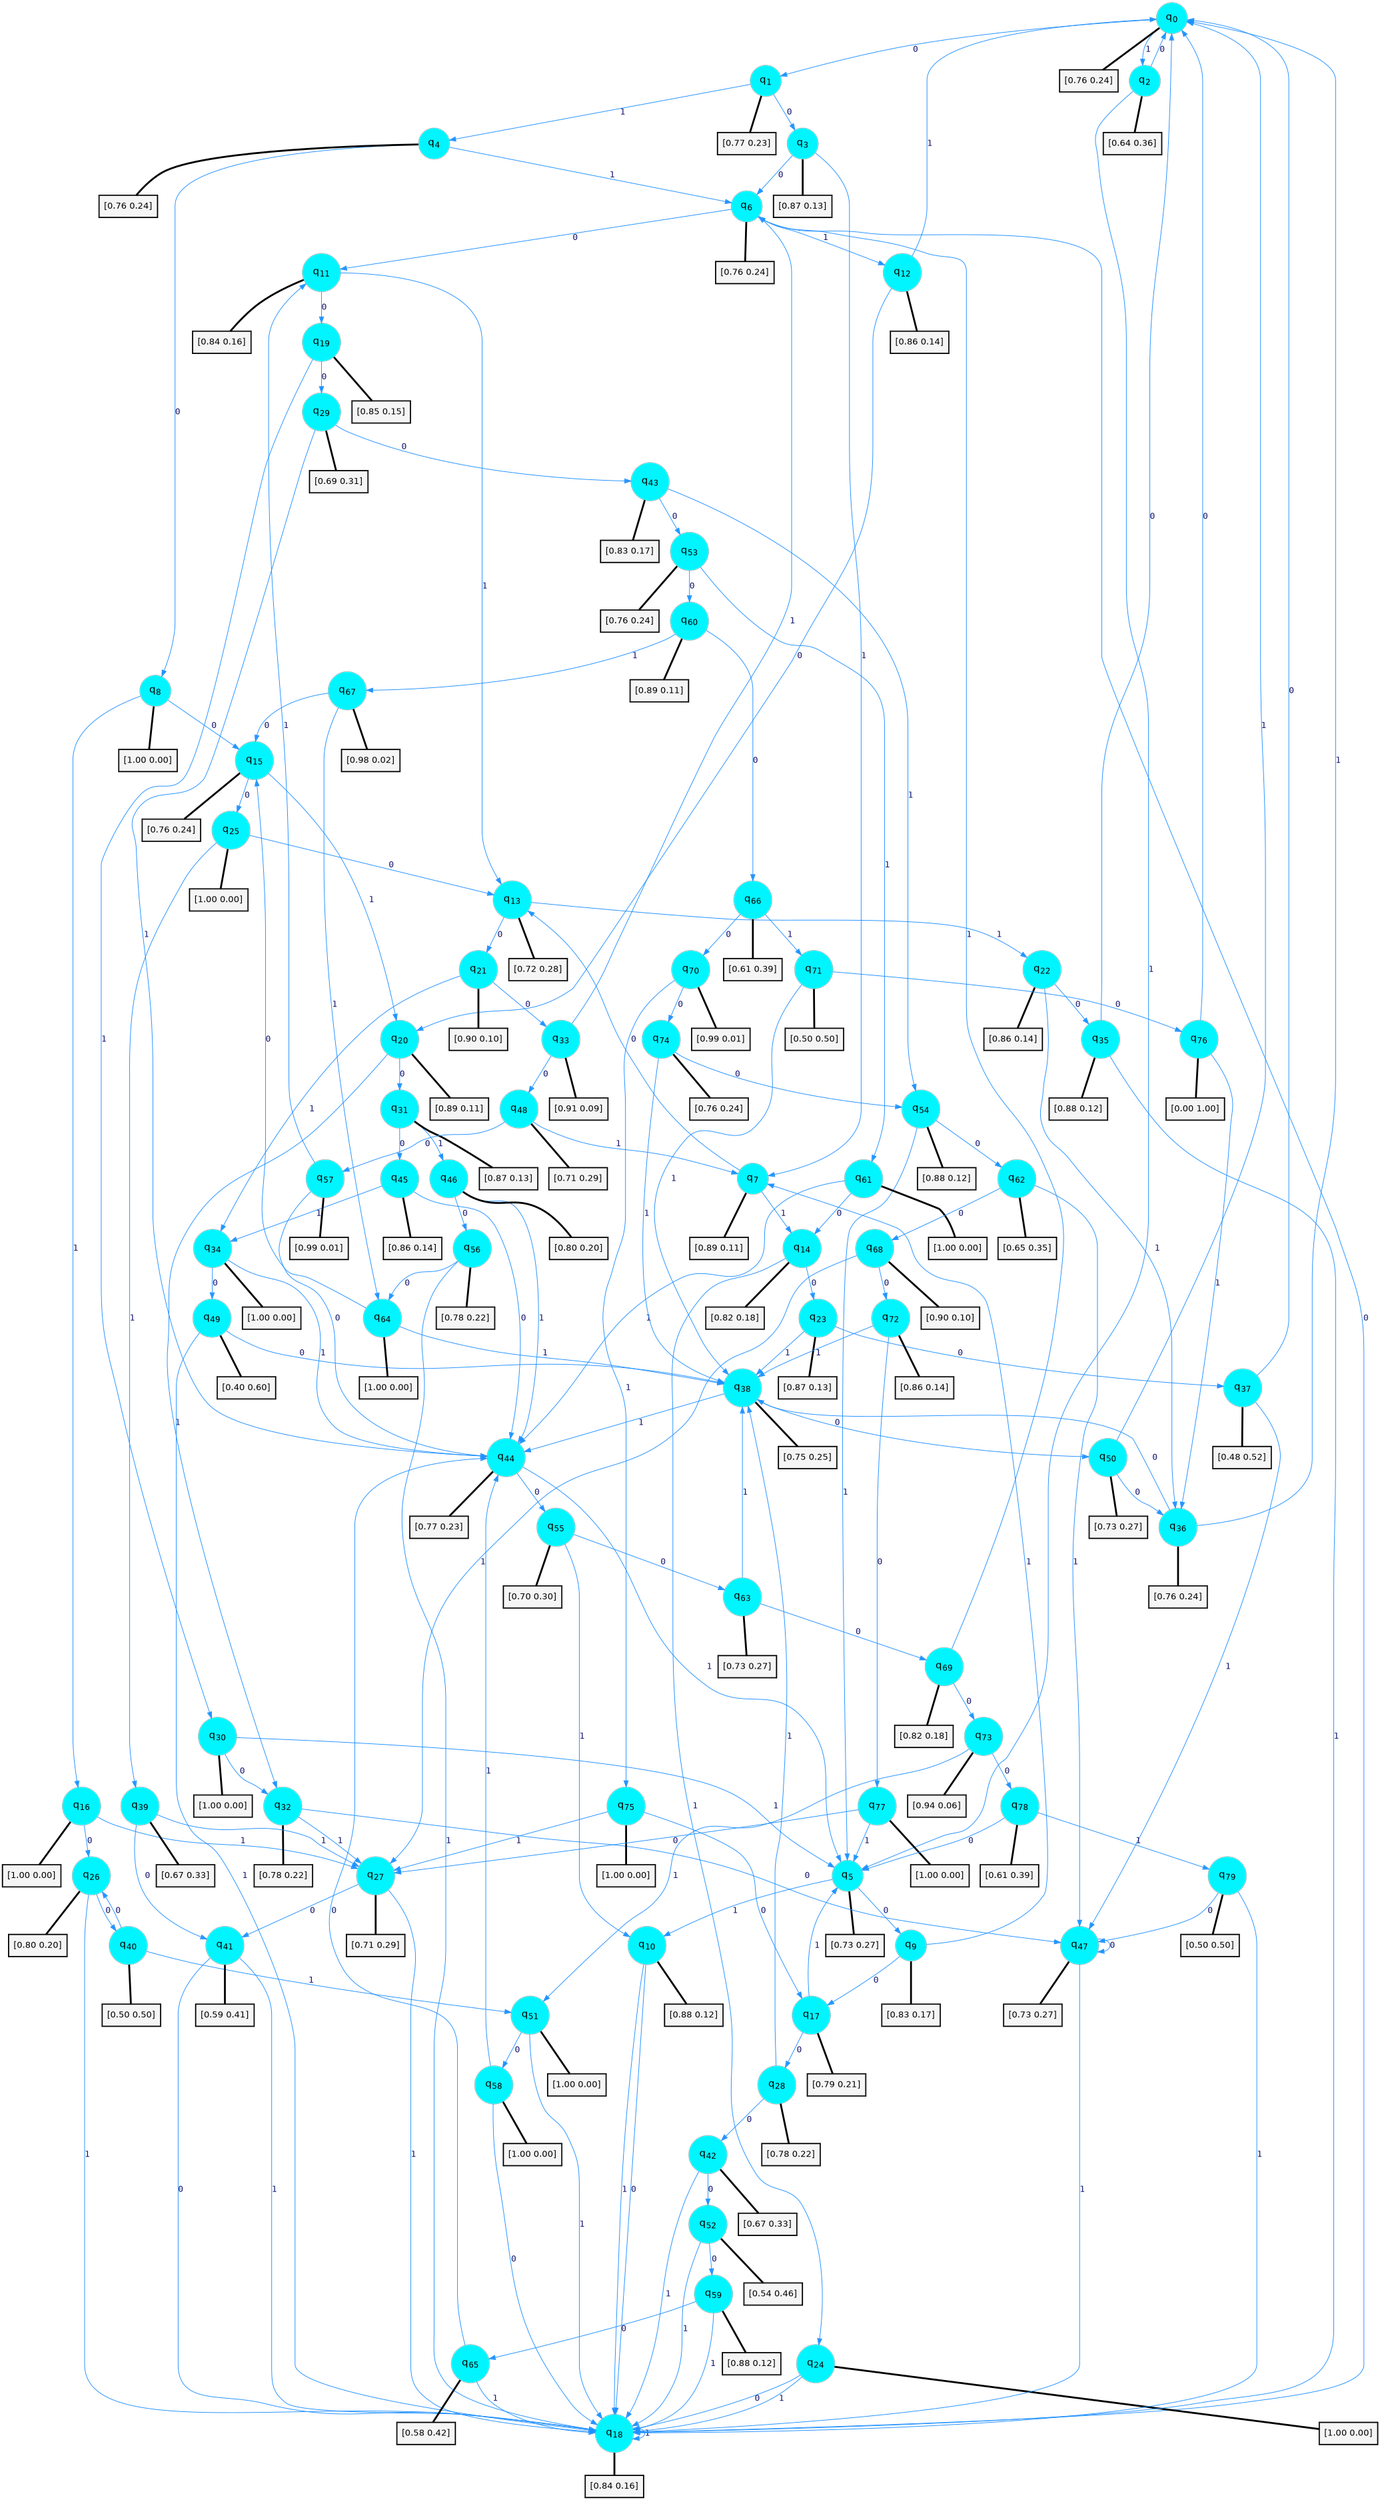 digraph G {
graph [
bgcolor=transparent, dpi=300, rankdir=TD, size="40,25"];
node [
color=gray, fillcolor=turquoise1, fontcolor=black, fontname=Helvetica, fontsize=16, fontweight=bold, shape=circle, style=filled];
edge [
arrowsize=1, color=dodgerblue1, fontcolor=midnightblue, fontname=courier, fontweight=bold, penwidth=1, style=solid, weight=20];
0[label=<q<SUB>0</SUB>>];
1[label=<q<SUB>1</SUB>>];
2[label=<q<SUB>2</SUB>>];
3[label=<q<SUB>3</SUB>>];
4[label=<q<SUB>4</SUB>>];
5[label=<q<SUB>5</SUB>>];
6[label=<q<SUB>6</SUB>>];
7[label=<q<SUB>7</SUB>>];
8[label=<q<SUB>8</SUB>>];
9[label=<q<SUB>9</SUB>>];
10[label=<q<SUB>10</SUB>>];
11[label=<q<SUB>11</SUB>>];
12[label=<q<SUB>12</SUB>>];
13[label=<q<SUB>13</SUB>>];
14[label=<q<SUB>14</SUB>>];
15[label=<q<SUB>15</SUB>>];
16[label=<q<SUB>16</SUB>>];
17[label=<q<SUB>17</SUB>>];
18[label=<q<SUB>18</SUB>>];
19[label=<q<SUB>19</SUB>>];
20[label=<q<SUB>20</SUB>>];
21[label=<q<SUB>21</SUB>>];
22[label=<q<SUB>22</SUB>>];
23[label=<q<SUB>23</SUB>>];
24[label=<q<SUB>24</SUB>>];
25[label=<q<SUB>25</SUB>>];
26[label=<q<SUB>26</SUB>>];
27[label=<q<SUB>27</SUB>>];
28[label=<q<SUB>28</SUB>>];
29[label=<q<SUB>29</SUB>>];
30[label=<q<SUB>30</SUB>>];
31[label=<q<SUB>31</SUB>>];
32[label=<q<SUB>32</SUB>>];
33[label=<q<SUB>33</SUB>>];
34[label=<q<SUB>34</SUB>>];
35[label=<q<SUB>35</SUB>>];
36[label=<q<SUB>36</SUB>>];
37[label=<q<SUB>37</SUB>>];
38[label=<q<SUB>38</SUB>>];
39[label=<q<SUB>39</SUB>>];
40[label=<q<SUB>40</SUB>>];
41[label=<q<SUB>41</SUB>>];
42[label=<q<SUB>42</SUB>>];
43[label=<q<SUB>43</SUB>>];
44[label=<q<SUB>44</SUB>>];
45[label=<q<SUB>45</SUB>>];
46[label=<q<SUB>46</SUB>>];
47[label=<q<SUB>47</SUB>>];
48[label=<q<SUB>48</SUB>>];
49[label=<q<SUB>49</SUB>>];
50[label=<q<SUB>50</SUB>>];
51[label=<q<SUB>51</SUB>>];
52[label=<q<SUB>52</SUB>>];
53[label=<q<SUB>53</SUB>>];
54[label=<q<SUB>54</SUB>>];
55[label=<q<SUB>55</SUB>>];
56[label=<q<SUB>56</SUB>>];
57[label=<q<SUB>57</SUB>>];
58[label=<q<SUB>58</SUB>>];
59[label=<q<SUB>59</SUB>>];
60[label=<q<SUB>60</SUB>>];
61[label=<q<SUB>61</SUB>>];
62[label=<q<SUB>62</SUB>>];
63[label=<q<SUB>63</SUB>>];
64[label=<q<SUB>64</SUB>>];
65[label=<q<SUB>65</SUB>>];
66[label=<q<SUB>66</SUB>>];
67[label=<q<SUB>67</SUB>>];
68[label=<q<SUB>68</SUB>>];
69[label=<q<SUB>69</SUB>>];
70[label=<q<SUB>70</SUB>>];
71[label=<q<SUB>71</SUB>>];
72[label=<q<SUB>72</SUB>>];
73[label=<q<SUB>73</SUB>>];
74[label=<q<SUB>74</SUB>>];
75[label=<q<SUB>75</SUB>>];
76[label=<q<SUB>76</SUB>>];
77[label=<q<SUB>77</SUB>>];
78[label=<q<SUB>78</SUB>>];
79[label=<q<SUB>79</SUB>>];
80[label="[0.76 0.24]", shape=box,fontcolor=black, fontname=Helvetica, fontsize=14, penwidth=2, fillcolor=whitesmoke,color=black];
81[label="[0.77 0.23]", shape=box,fontcolor=black, fontname=Helvetica, fontsize=14, penwidth=2, fillcolor=whitesmoke,color=black];
82[label="[0.64 0.36]", shape=box,fontcolor=black, fontname=Helvetica, fontsize=14, penwidth=2, fillcolor=whitesmoke,color=black];
83[label="[0.87 0.13]", shape=box,fontcolor=black, fontname=Helvetica, fontsize=14, penwidth=2, fillcolor=whitesmoke,color=black];
84[label="[0.76 0.24]", shape=box,fontcolor=black, fontname=Helvetica, fontsize=14, penwidth=2, fillcolor=whitesmoke,color=black];
85[label="[0.73 0.27]", shape=box,fontcolor=black, fontname=Helvetica, fontsize=14, penwidth=2, fillcolor=whitesmoke,color=black];
86[label="[0.76 0.24]", shape=box,fontcolor=black, fontname=Helvetica, fontsize=14, penwidth=2, fillcolor=whitesmoke,color=black];
87[label="[0.89 0.11]", shape=box,fontcolor=black, fontname=Helvetica, fontsize=14, penwidth=2, fillcolor=whitesmoke,color=black];
88[label="[1.00 0.00]", shape=box,fontcolor=black, fontname=Helvetica, fontsize=14, penwidth=2, fillcolor=whitesmoke,color=black];
89[label="[0.83 0.17]", shape=box,fontcolor=black, fontname=Helvetica, fontsize=14, penwidth=2, fillcolor=whitesmoke,color=black];
90[label="[0.88 0.12]", shape=box,fontcolor=black, fontname=Helvetica, fontsize=14, penwidth=2, fillcolor=whitesmoke,color=black];
91[label="[0.84 0.16]", shape=box,fontcolor=black, fontname=Helvetica, fontsize=14, penwidth=2, fillcolor=whitesmoke,color=black];
92[label="[0.86 0.14]", shape=box,fontcolor=black, fontname=Helvetica, fontsize=14, penwidth=2, fillcolor=whitesmoke,color=black];
93[label="[0.72 0.28]", shape=box,fontcolor=black, fontname=Helvetica, fontsize=14, penwidth=2, fillcolor=whitesmoke,color=black];
94[label="[0.82 0.18]", shape=box,fontcolor=black, fontname=Helvetica, fontsize=14, penwidth=2, fillcolor=whitesmoke,color=black];
95[label="[0.76 0.24]", shape=box,fontcolor=black, fontname=Helvetica, fontsize=14, penwidth=2, fillcolor=whitesmoke,color=black];
96[label="[1.00 0.00]", shape=box,fontcolor=black, fontname=Helvetica, fontsize=14, penwidth=2, fillcolor=whitesmoke,color=black];
97[label="[0.79 0.21]", shape=box,fontcolor=black, fontname=Helvetica, fontsize=14, penwidth=2, fillcolor=whitesmoke,color=black];
98[label="[0.84 0.16]", shape=box,fontcolor=black, fontname=Helvetica, fontsize=14, penwidth=2, fillcolor=whitesmoke,color=black];
99[label="[0.85 0.15]", shape=box,fontcolor=black, fontname=Helvetica, fontsize=14, penwidth=2, fillcolor=whitesmoke,color=black];
100[label="[0.89 0.11]", shape=box,fontcolor=black, fontname=Helvetica, fontsize=14, penwidth=2, fillcolor=whitesmoke,color=black];
101[label="[0.90 0.10]", shape=box,fontcolor=black, fontname=Helvetica, fontsize=14, penwidth=2, fillcolor=whitesmoke,color=black];
102[label="[0.86 0.14]", shape=box,fontcolor=black, fontname=Helvetica, fontsize=14, penwidth=2, fillcolor=whitesmoke,color=black];
103[label="[0.87 0.13]", shape=box,fontcolor=black, fontname=Helvetica, fontsize=14, penwidth=2, fillcolor=whitesmoke,color=black];
104[label="[1.00 0.00]", shape=box,fontcolor=black, fontname=Helvetica, fontsize=14, penwidth=2, fillcolor=whitesmoke,color=black];
105[label="[1.00 0.00]", shape=box,fontcolor=black, fontname=Helvetica, fontsize=14, penwidth=2, fillcolor=whitesmoke,color=black];
106[label="[0.80 0.20]", shape=box,fontcolor=black, fontname=Helvetica, fontsize=14, penwidth=2, fillcolor=whitesmoke,color=black];
107[label="[0.71 0.29]", shape=box,fontcolor=black, fontname=Helvetica, fontsize=14, penwidth=2, fillcolor=whitesmoke,color=black];
108[label="[0.78 0.22]", shape=box,fontcolor=black, fontname=Helvetica, fontsize=14, penwidth=2, fillcolor=whitesmoke,color=black];
109[label="[0.69 0.31]", shape=box,fontcolor=black, fontname=Helvetica, fontsize=14, penwidth=2, fillcolor=whitesmoke,color=black];
110[label="[1.00 0.00]", shape=box,fontcolor=black, fontname=Helvetica, fontsize=14, penwidth=2, fillcolor=whitesmoke,color=black];
111[label="[0.87 0.13]", shape=box,fontcolor=black, fontname=Helvetica, fontsize=14, penwidth=2, fillcolor=whitesmoke,color=black];
112[label="[0.78 0.22]", shape=box,fontcolor=black, fontname=Helvetica, fontsize=14, penwidth=2, fillcolor=whitesmoke,color=black];
113[label="[0.91 0.09]", shape=box,fontcolor=black, fontname=Helvetica, fontsize=14, penwidth=2, fillcolor=whitesmoke,color=black];
114[label="[1.00 0.00]", shape=box,fontcolor=black, fontname=Helvetica, fontsize=14, penwidth=2, fillcolor=whitesmoke,color=black];
115[label="[0.88 0.12]", shape=box,fontcolor=black, fontname=Helvetica, fontsize=14, penwidth=2, fillcolor=whitesmoke,color=black];
116[label="[0.76 0.24]", shape=box,fontcolor=black, fontname=Helvetica, fontsize=14, penwidth=2, fillcolor=whitesmoke,color=black];
117[label="[0.48 0.52]", shape=box,fontcolor=black, fontname=Helvetica, fontsize=14, penwidth=2, fillcolor=whitesmoke,color=black];
118[label="[0.75 0.25]", shape=box,fontcolor=black, fontname=Helvetica, fontsize=14, penwidth=2, fillcolor=whitesmoke,color=black];
119[label="[0.67 0.33]", shape=box,fontcolor=black, fontname=Helvetica, fontsize=14, penwidth=2, fillcolor=whitesmoke,color=black];
120[label="[0.50 0.50]", shape=box,fontcolor=black, fontname=Helvetica, fontsize=14, penwidth=2, fillcolor=whitesmoke,color=black];
121[label="[0.59 0.41]", shape=box,fontcolor=black, fontname=Helvetica, fontsize=14, penwidth=2, fillcolor=whitesmoke,color=black];
122[label="[0.67 0.33]", shape=box,fontcolor=black, fontname=Helvetica, fontsize=14, penwidth=2, fillcolor=whitesmoke,color=black];
123[label="[0.83 0.17]", shape=box,fontcolor=black, fontname=Helvetica, fontsize=14, penwidth=2, fillcolor=whitesmoke,color=black];
124[label="[0.77 0.23]", shape=box,fontcolor=black, fontname=Helvetica, fontsize=14, penwidth=2, fillcolor=whitesmoke,color=black];
125[label="[0.86 0.14]", shape=box,fontcolor=black, fontname=Helvetica, fontsize=14, penwidth=2, fillcolor=whitesmoke,color=black];
126[label="[0.80 0.20]", shape=box,fontcolor=black, fontname=Helvetica, fontsize=14, penwidth=2, fillcolor=whitesmoke,color=black];
127[label="[0.73 0.27]", shape=box,fontcolor=black, fontname=Helvetica, fontsize=14, penwidth=2, fillcolor=whitesmoke,color=black];
128[label="[0.71 0.29]", shape=box,fontcolor=black, fontname=Helvetica, fontsize=14, penwidth=2, fillcolor=whitesmoke,color=black];
129[label="[0.40 0.60]", shape=box,fontcolor=black, fontname=Helvetica, fontsize=14, penwidth=2, fillcolor=whitesmoke,color=black];
130[label="[0.73 0.27]", shape=box,fontcolor=black, fontname=Helvetica, fontsize=14, penwidth=2, fillcolor=whitesmoke,color=black];
131[label="[1.00 0.00]", shape=box,fontcolor=black, fontname=Helvetica, fontsize=14, penwidth=2, fillcolor=whitesmoke,color=black];
132[label="[0.54 0.46]", shape=box,fontcolor=black, fontname=Helvetica, fontsize=14, penwidth=2, fillcolor=whitesmoke,color=black];
133[label="[0.76 0.24]", shape=box,fontcolor=black, fontname=Helvetica, fontsize=14, penwidth=2, fillcolor=whitesmoke,color=black];
134[label="[0.88 0.12]", shape=box,fontcolor=black, fontname=Helvetica, fontsize=14, penwidth=2, fillcolor=whitesmoke,color=black];
135[label="[0.70 0.30]", shape=box,fontcolor=black, fontname=Helvetica, fontsize=14, penwidth=2, fillcolor=whitesmoke,color=black];
136[label="[0.78 0.22]", shape=box,fontcolor=black, fontname=Helvetica, fontsize=14, penwidth=2, fillcolor=whitesmoke,color=black];
137[label="[0.99 0.01]", shape=box,fontcolor=black, fontname=Helvetica, fontsize=14, penwidth=2, fillcolor=whitesmoke,color=black];
138[label="[1.00 0.00]", shape=box,fontcolor=black, fontname=Helvetica, fontsize=14, penwidth=2, fillcolor=whitesmoke,color=black];
139[label="[0.88 0.12]", shape=box,fontcolor=black, fontname=Helvetica, fontsize=14, penwidth=2, fillcolor=whitesmoke,color=black];
140[label="[0.89 0.11]", shape=box,fontcolor=black, fontname=Helvetica, fontsize=14, penwidth=2, fillcolor=whitesmoke,color=black];
141[label="[1.00 0.00]", shape=box,fontcolor=black, fontname=Helvetica, fontsize=14, penwidth=2, fillcolor=whitesmoke,color=black];
142[label="[0.65 0.35]", shape=box,fontcolor=black, fontname=Helvetica, fontsize=14, penwidth=2, fillcolor=whitesmoke,color=black];
143[label="[0.73 0.27]", shape=box,fontcolor=black, fontname=Helvetica, fontsize=14, penwidth=2, fillcolor=whitesmoke,color=black];
144[label="[1.00 0.00]", shape=box,fontcolor=black, fontname=Helvetica, fontsize=14, penwidth=2, fillcolor=whitesmoke,color=black];
145[label="[0.58 0.42]", shape=box,fontcolor=black, fontname=Helvetica, fontsize=14, penwidth=2, fillcolor=whitesmoke,color=black];
146[label="[0.61 0.39]", shape=box,fontcolor=black, fontname=Helvetica, fontsize=14, penwidth=2, fillcolor=whitesmoke,color=black];
147[label="[0.98 0.02]", shape=box,fontcolor=black, fontname=Helvetica, fontsize=14, penwidth=2, fillcolor=whitesmoke,color=black];
148[label="[0.90 0.10]", shape=box,fontcolor=black, fontname=Helvetica, fontsize=14, penwidth=2, fillcolor=whitesmoke,color=black];
149[label="[0.82 0.18]", shape=box,fontcolor=black, fontname=Helvetica, fontsize=14, penwidth=2, fillcolor=whitesmoke,color=black];
150[label="[0.99 0.01]", shape=box,fontcolor=black, fontname=Helvetica, fontsize=14, penwidth=2, fillcolor=whitesmoke,color=black];
151[label="[0.50 0.50]", shape=box,fontcolor=black, fontname=Helvetica, fontsize=14, penwidth=2, fillcolor=whitesmoke,color=black];
152[label="[0.86 0.14]", shape=box,fontcolor=black, fontname=Helvetica, fontsize=14, penwidth=2, fillcolor=whitesmoke,color=black];
153[label="[0.94 0.06]", shape=box,fontcolor=black, fontname=Helvetica, fontsize=14, penwidth=2, fillcolor=whitesmoke,color=black];
154[label="[0.76 0.24]", shape=box,fontcolor=black, fontname=Helvetica, fontsize=14, penwidth=2, fillcolor=whitesmoke,color=black];
155[label="[1.00 0.00]", shape=box,fontcolor=black, fontname=Helvetica, fontsize=14, penwidth=2, fillcolor=whitesmoke,color=black];
156[label="[0.00 1.00]", shape=box,fontcolor=black, fontname=Helvetica, fontsize=14, penwidth=2, fillcolor=whitesmoke,color=black];
157[label="[1.00 0.00]", shape=box,fontcolor=black, fontname=Helvetica, fontsize=14, penwidth=2, fillcolor=whitesmoke,color=black];
158[label="[0.61 0.39]", shape=box,fontcolor=black, fontname=Helvetica, fontsize=14, penwidth=2, fillcolor=whitesmoke,color=black];
159[label="[0.50 0.50]", shape=box,fontcolor=black, fontname=Helvetica, fontsize=14, penwidth=2, fillcolor=whitesmoke,color=black];
0->1 [label=0];
0->2 [label=1];
0->80 [arrowhead=none, penwidth=3,color=black];
1->3 [label=0];
1->4 [label=1];
1->81 [arrowhead=none, penwidth=3,color=black];
2->0 [label=0];
2->5 [label=1];
2->82 [arrowhead=none, penwidth=3,color=black];
3->6 [label=0];
3->7 [label=1];
3->83 [arrowhead=none, penwidth=3,color=black];
4->8 [label=0];
4->6 [label=1];
4->84 [arrowhead=none, penwidth=3,color=black];
5->9 [label=0];
5->10 [label=1];
5->85 [arrowhead=none, penwidth=3,color=black];
6->11 [label=0];
6->12 [label=1];
6->86 [arrowhead=none, penwidth=3,color=black];
7->13 [label=0];
7->14 [label=1];
7->87 [arrowhead=none, penwidth=3,color=black];
8->15 [label=0];
8->16 [label=1];
8->88 [arrowhead=none, penwidth=3,color=black];
9->17 [label=0];
9->7 [label=1];
9->89 [arrowhead=none, penwidth=3,color=black];
10->18 [label=0];
10->18 [label=1];
10->90 [arrowhead=none, penwidth=3,color=black];
11->19 [label=0];
11->13 [label=1];
11->91 [arrowhead=none, penwidth=3,color=black];
12->20 [label=0];
12->0 [label=1];
12->92 [arrowhead=none, penwidth=3,color=black];
13->21 [label=0];
13->22 [label=1];
13->93 [arrowhead=none, penwidth=3,color=black];
14->23 [label=0];
14->24 [label=1];
14->94 [arrowhead=none, penwidth=3,color=black];
15->25 [label=0];
15->20 [label=1];
15->95 [arrowhead=none, penwidth=3,color=black];
16->26 [label=0];
16->27 [label=1];
16->96 [arrowhead=none, penwidth=3,color=black];
17->28 [label=0];
17->5 [label=1];
17->97 [arrowhead=none, penwidth=3,color=black];
18->6 [label=0];
18->18 [label=1];
18->98 [arrowhead=none, penwidth=3,color=black];
19->29 [label=0];
19->30 [label=1];
19->99 [arrowhead=none, penwidth=3,color=black];
20->31 [label=0];
20->32 [label=1];
20->100 [arrowhead=none, penwidth=3,color=black];
21->33 [label=0];
21->34 [label=1];
21->101 [arrowhead=none, penwidth=3,color=black];
22->35 [label=0];
22->36 [label=1];
22->102 [arrowhead=none, penwidth=3,color=black];
23->37 [label=0];
23->38 [label=1];
23->103 [arrowhead=none, penwidth=3,color=black];
24->18 [label=0];
24->18 [label=1];
24->104 [arrowhead=none, penwidth=3,color=black];
25->13 [label=0];
25->39 [label=1];
25->105 [arrowhead=none, penwidth=3,color=black];
26->40 [label=0];
26->18 [label=1];
26->106 [arrowhead=none, penwidth=3,color=black];
27->41 [label=0];
27->18 [label=1];
27->107 [arrowhead=none, penwidth=3,color=black];
28->42 [label=0];
28->38 [label=1];
28->108 [arrowhead=none, penwidth=3,color=black];
29->43 [label=0];
29->44 [label=1];
29->109 [arrowhead=none, penwidth=3,color=black];
30->32 [label=0];
30->5 [label=1];
30->110 [arrowhead=none, penwidth=3,color=black];
31->45 [label=0];
31->46 [label=1];
31->111 [arrowhead=none, penwidth=3,color=black];
32->47 [label=0];
32->27 [label=1];
32->112 [arrowhead=none, penwidth=3,color=black];
33->48 [label=0];
33->6 [label=1];
33->113 [arrowhead=none, penwidth=3,color=black];
34->49 [label=0];
34->44 [label=1];
34->114 [arrowhead=none, penwidth=3,color=black];
35->0 [label=0];
35->18 [label=1];
35->115 [arrowhead=none, penwidth=3,color=black];
36->38 [label=0];
36->0 [label=1];
36->116 [arrowhead=none, penwidth=3,color=black];
37->0 [label=0];
37->47 [label=1];
37->117 [arrowhead=none, penwidth=3,color=black];
38->50 [label=0];
38->44 [label=1];
38->118 [arrowhead=none, penwidth=3,color=black];
39->41 [label=0];
39->27 [label=1];
39->119 [arrowhead=none, penwidth=3,color=black];
40->26 [label=0];
40->51 [label=1];
40->120 [arrowhead=none, penwidth=3,color=black];
41->18 [label=0];
41->18 [label=1];
41->121 [arrowhead=none, penwidth=3,color=black];
42->52 [label=0];
42->18 [label=1];
42->122 [arrowhead=none, penwidth=3,color=black];
43->53 [label=0];
43->54 [label=1];
43->123 [arrowhead=none, penwidth=3,color=black];
44->55 [label=0];
44->5 [label=1];
44->124 [arrowhead=none, penwidth=3,color=black];
45->44 [label=0];
45->34 [label=1];
45->125 [arrowhead=none, penwidth=3,color=black];
46->56 [label=0];
46->44 [label=1];
46->126 [arrowhead=none, penwidth=3,color=black];
47->47 [label=0];
47->18 [label=1];
47->127 [arrowhead=none, penwidth=3,color=black];
48->57 [label=0];
48->7 [label=1];
48->128 [arrowhead=none, penwidth=3,color=black];
49->38 [label=0];
49->18 [label=1];
49->129 [arrowhead=none, penwidth=3,color=black];
50->36 [label=0];
50->0 [label=1];
50->130 [arrowhead=none, penwidth=3,color=black];
51->58 [label=0];
51->18 [label=1];
51->131 [arrowhead=none, penwidth=3,color=black];
52->59 [label=0];
52->18 [label=1];
52->132 [arrowhead=none, penwidth=3,color=black];
53->60 [label=0];
53->61 [label=1];
53->133 [arrowhead=none, penwidth=3,color=black];
54->62 [label=0];
54->5 [label=1];
54->134 [arrowhead=none, penwidth=3,color=black];
55->63 [label=0];
55->10 [label=1];
55->135 [arrowhead=none, penwidth=3,color=black];
56->64 [label=0];
56->18 [label=1];
56->136 [arrowhead=none, penwidth=3,color=black];
57->44 [label=0];
57->11 [label=1];
57->137 [arrowhead=none, penwidth=3,color=black];
58->18 [label=0];
58->44 [label=1];
58->138 [arrowhead=none, penwidth=3,color=black];
59->65 [label=0];
59->18 [label=1];
59->139 [arrowhead=none, penwidth=3,color=black];
60->66 [label=0];
60->67 [label=1];
60->140 [arrowhead=none, penwidth=3,color=black];
61->14 [label=0];
61->44 [label=1];
61->141 [arrowhead=none, penwidth=3,color=black];
62->68 [label=0];
62->47 [label=1];
62->142 [arrowhead=none, penwidth=3,color=black];
63->69 [label=0];
63->38 [label=1];
63->143 [arrowhead=none, penwidth=3,color=black];
64->15 [label=0];
64->38 [label=1];
64->144 [arrowhead=none, penwidth=3,color=black];
65->44 [label=0];
65->18 [label=1];
65->145 [arrowhead=none, penwidth=3,color=black];
66->70 [label=0];
66->71 [label=1];
66->146 [arrowhead=none, penwidth=3,color=black];
67->15 [label=0];
67->64 [label=1];
67->147 [arrowhead=none, penwidth=3,color=black];
68->72 [label=0];
68->27 [label=1];
68->148 [arrowhead=none, penwidth=3,color=black];
69->73 [label=0];
69->6 [label=1];
69->149 [arrowhead=none, penwidth=3,color=black];
70->74 [label=0];
70->75 [label=1];
70->150 [arrowhead=none, penwidth=3,color=black];
71->76 [label=0];
71->38 [label=1];
71->151 [arrowhead=none, penwidth=3,color=black];
72->77 [label=0];
72->38 [label=1];
72->152 [arrowhead=none, penwidth=3,color=black];
73->78 [label=0];
73->51 [label=1];
73->153 [arrowhead=none, penwidth=3,color=black];
74->54 [label=0];
74->38 [label=1];
74->154 [arrowhead=none, penwidth=3,color=black];
75->17 [label=0];
75->27 [label=1];
75->155 [arrowhead=none, penwidth=3,color=black];
76->0 [label=0];
76->36 [label=1];
76->156 [arrowhead=none, penwidth=3,color=black];
77->27 [label=0];
77->5 [label=1];
77->157 [arrowhead=none, penwidth=3,color=black];
78->5 [label=0];
78->79 [label=1];
78->158 [arrowhead=none, penwidth=3,color=black];
79->47 [label=0];
79->18 [label=1];
79->159 [arrowhead=none, penwidth=3,color=black];
}
